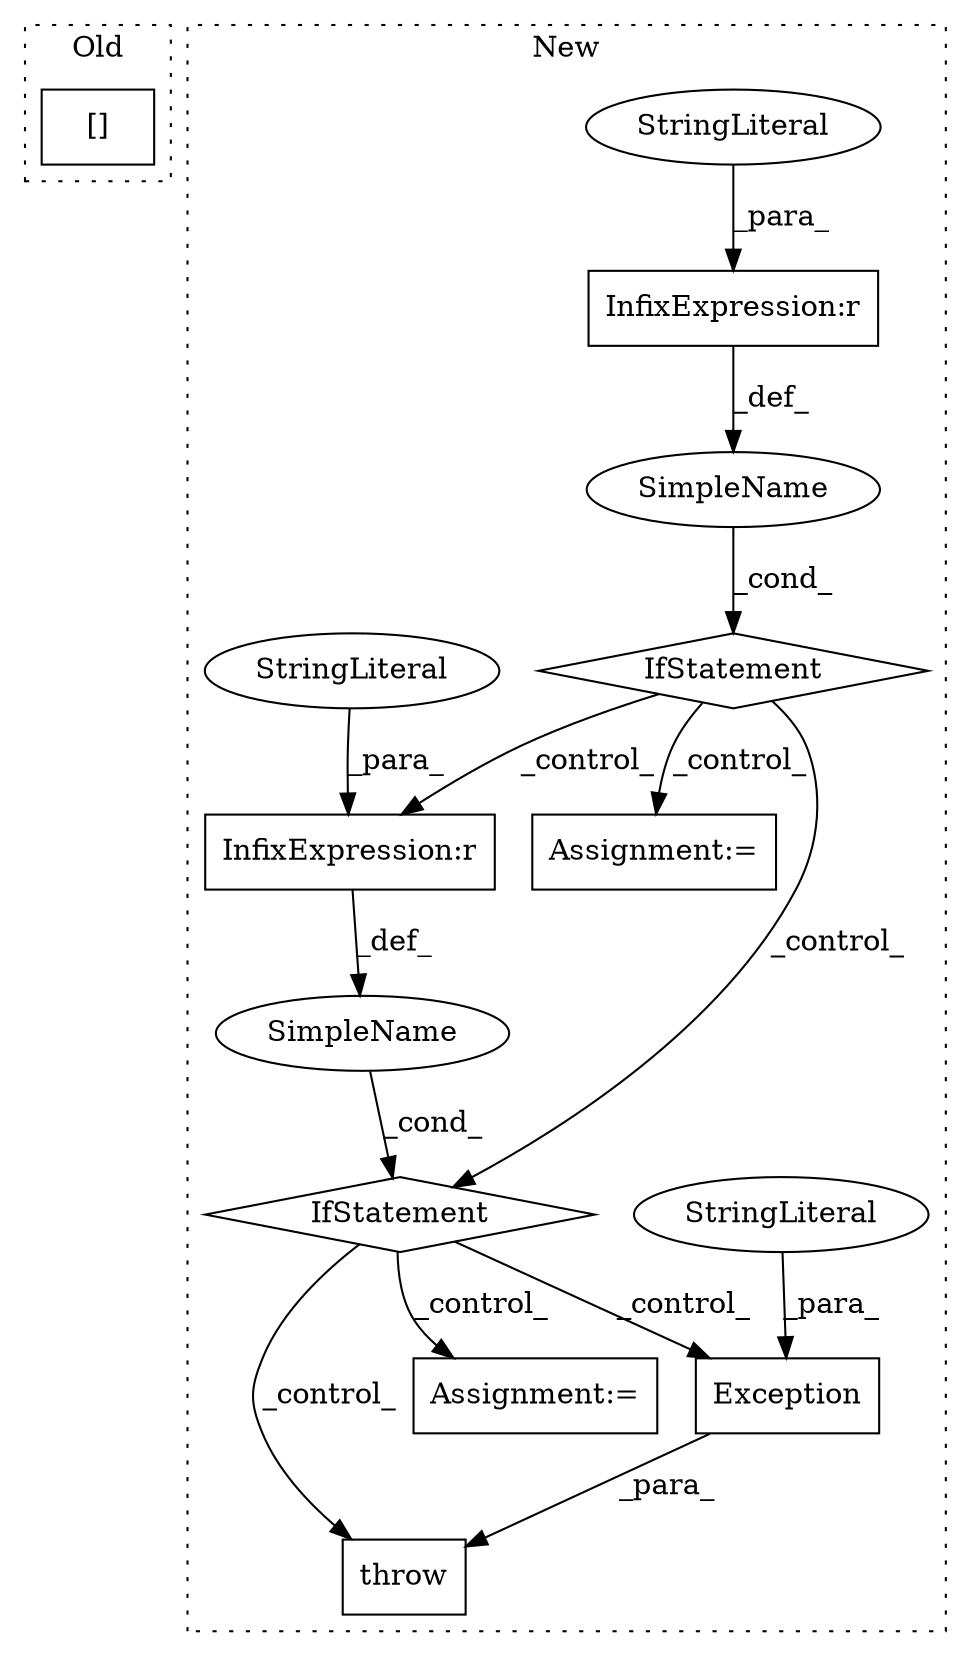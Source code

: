 digraph G {
subgraph cluster0 {
1 [label="[]" a="2" s="7601,7608" l="2,1" shape="box"];
label = "Old";
style="dotted";
}
subgraph cluster1 {
2 [label="Exception" a="32" s="8115,8161" l="10,1" shape="box"];
3 [label="throw" a="53" s="8109" l="6" shape="box"];
4 [label="SimpleName" a="42" s="" l="" shape="ellipse"];
5 [label="IfStatement" a="25" s="7883,7904" l="4,2" shape="diamond"];
6 [label="StringLiteral" a="45" s="8125" l="36" shape="ellipse"];
7 [label="InfixExpression:r" a="27" s="7896" l="4" shape="box"];
8 [label="SimpleName" a="42" s="" l="" shape="ellipse"];
9 [label="InfixExpression:r" a="27" s="7629" l="4" shape="box"];
10 [label="IfStatement" a="25" s="7616,7637" l="4,2" shape="diamond"];
11 [label="Assignment:=" a="7" s="8040" l="1" shape="box"];
12 [label="Assignment:=" a="7" s="7650" l="1" shape="box"];
13 [label="StringLiteral" a="45" s="7633" l="4" shape="ellipse"];
14 [label="StringLiteral" a="45" s="7900" l="4" shape="ellipse"];
label = "New";
style="dotted";
}
2 -> 3 [label="_para_"];
4 -> 5 [label="_cond_"];
5 -> 2 [label="_control_"];
5 -> 11 [label="_control_"];
5 -> 3 [label="_control_"];
6 -> 2 [label="_para_"];
7 -> 4 [label="_def_"];
8 -> 10 [label="_cond_"];
9 -> 8 [label="_def_"];
10 -> 7 [label="_control_"];
10 -> 12 [label="_control_"];
10 -> 5 [label="_control_"];
13 -> 9 [label="_para_"];
14 -> 7 [label="_para_"];
}
